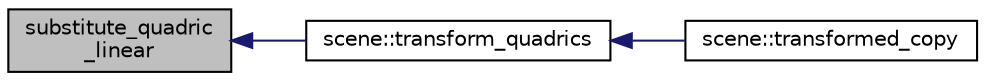 digraph "substitute_quadric_linear"
{
  edge [fontname="Helvetica",fontsize="10",labelfontname="Helvetica",labelfontsize="10"];
  node [fontname="Helvetica",fontsize="10",shape=record];
  rankdir="LR";
  Node260 [label="substitute_quadric\l_linear",height=0.2,width=0.4,color="black", fillcolor="grey75", style="filled", fontcolor="black"];
  Node260 -> Node261 [dir="back",color="midnightblue",fontsize="10",style="solid",fontname="Helvetica"];
  Node261 [label="scene::transform_quadrics",height=0.2,width=0.4,color="black", fillcolor="white", style="filled",URL="$df/db1/classscene.html#abe440a08a336317a36ed3249035a09f4"];
  Node261 -> Node262 [dir="back",color="midnightblue",fontsize="10",style="solid",fontname="Helvetica"];
  Node262 [label="scene::transformed_copy",height=0.2,width=0.4,color="black", fillcolor="white", style="filled",URL="$df/db1/classscene.html#aa63bbdb5ffcd70f233e0a3219abb89f5"];
}
